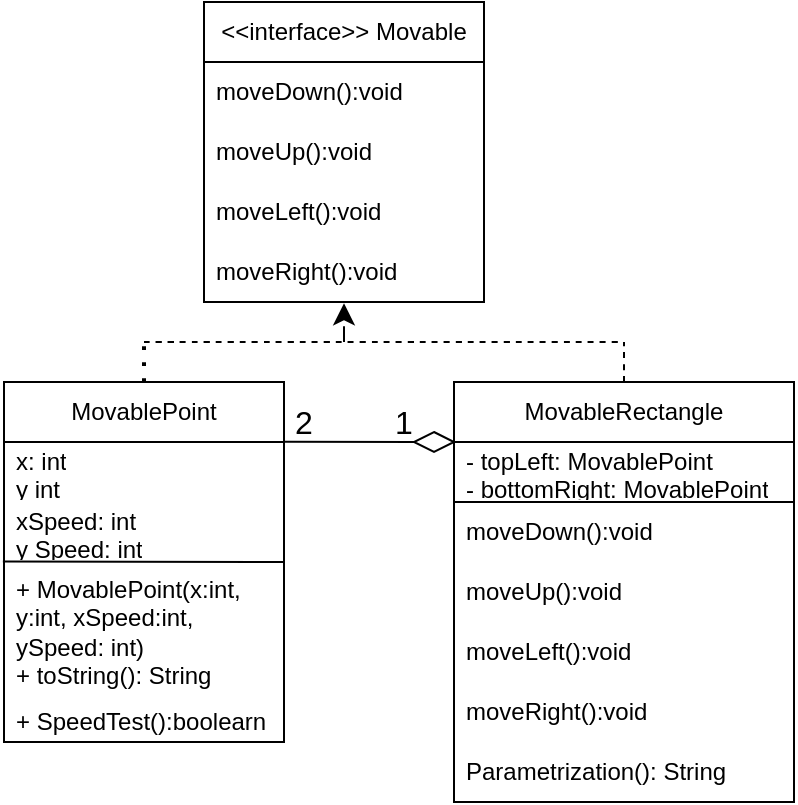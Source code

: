 <mxfile version="24.7.5">
  <diagram name="Страница — 1" id="PnSvG3PCfyADe0glq0MI">
    <mxGraphModel dx="462" dy="278" grid="1" gridSize="10" guides="1" tooltips="1" connect="1" arrows="1" fold="1" page="1" pageScale="1" pageWidth="827" pageHeight="1169" math="0" shadow="0">
      <root>
        <mxCell id="0" />
        <mxCell id="1" parent="0" />
        <mxCell id="5Mw8BBw__NKzY2KjbEvC-3" value="&amp;lt;&amp;lt;interface&amp;gt;&amp;gt; Movable" style="swimlane;fontStyle=0;childLayout=stackLayout;horizontal=1;startSize=30;horizontalStack=0;resizeParent=1;resizeParentMax=0;resizeLast=0;collapsible=1;marginBottom=0;whiteSpace=wrap;html=1;" vertex="1" parent="1">
          <mxGeometry x="180" y="50" width="140" height="150" as="geometry" />
        </mxCell>
        <mxCell id="5Mw8BBw__NKzY2KjbEvC-6" value="moveDown():void" style="text;strokeColor=none;fillColor=none;align=left;verticalAlign=middle;spacingLeft=4;spacingRight=4;overflow=hidden;points=[[0,0.5],[1,0.5]];portConstraint=eastwest;rotatable=0;whiteSpace=wrap;html=1;" vertex="1" parent="5Mw8BBw__NKzY2KjbEvC-3">
          <mxGeometry y="30" width="140" height="30" as="geometry" />
        </mxCell>
        <mxCell id="5Mw8BBw__NKzY2KjbEvC-5" value="moveUp():void" style="text;strokeColor=none;fillColor=none;align=left;verticalAlign=middle;spacingLeft=4;spacingRight=4;overflow=hidden;points=[[0,0.5],[1,0.5]];portConstraint=eastwest;rotatable=0;whiteSpace=wrap;html=1;" vertex="1" parent="5Mw8BBw__NKzY2KjbEvC-3">
          <mxGeometry y="60" width="140" height="30" as="geometry" />
        </mxCell>
        <mxCell id="5Mw8BBw__NKzY2KjbEvC-7" value="moveLeft():void" style="text;strokeColor=none;fillColor=none;align=left;verticalAlign=middle;spacingLeft=4;spacingRight=4;overflow=hidden;points=[[0,0.5],[1,0.5]];portConstraint=eastwest;rotatable=0;whiteSpace=wrap;html=1;" vertex="1" parent="5Mw8BBw__NKzY2KjbEvC-3">
          <mxGeometry y="90" width="140" height="30" as="geometry" />
        </mxCell>
        <mxCell id="5Mw8BBw__NKzY2KjbEvC-8" value="moveRight():void" style="text;strokeColor=none;fillColor=none;align=left;verticalAlign=middle;spacingLeft=4;spacingRight=4;overflow=hidden;points=[[0,0.5],[1,0.5]];portConstraint=eastwest;rotatable=0;whiteSpace=wrap;html=1;" vertex="1" parent="5Mw8BBw__NKzY2KjbEvC-3">
          <mxGeometry y="120" width="140" height="30" as="geometry" />
        </mxCell>
        <mxCell id="5Mw8BBw__NKzY2KjbEvC-10" value="MovableRectangle" style="swimlane;fontStyle=0;childLayout=stackLayout;horizontal=1;startSize=30;horizontalStack=0;resizeParent=1;resizeParentMax=0;resizeLast=0;collapsible=1;marginBottom=0;whiteSpace=wrap;html=1;" vertex="1" parent="1">
          <mxGeometry x="305" y="240" width="170" height="210" as="geometry" />
        </mxCell>
        <mxCell id="5Mw8BBw__NKzY2KjbEvC-11" value="- topLeft: MovablePoint&lt;div&gt;- bottomRight: MovablePoint&lt;/div&gt;" style="text;strokeColor=default;fillColor=none;align=left;verticalAlign=middle;spacingLeft=4;spacingRight=4;overflow=hidden;points=[[0,0.5],[1,0.5]];portConstraint=eastwest;rotatable=0;whiteSpace=wrap;html=1;" vertex="1" parent="5Mw8BBw__NKzY2KjbEvC-10">
          <mxGeometry y="30" width="170" height="30" as="geometry" />
        </mxCell>
        <mxCell id="5Mw8BBw__NKzY2KjbEvC-19" value="moveDown():void" style="text;strokeColor=none;fillColor=none;align=left;verticalAlign=middle;spacingLeft=4;spacingRight=4;overflow=hidden;points=[[0,0.5],[1,0.5]];portConstraint=eastwest;rotatable=0;whiteSpace=wrap;html=1;" vertex="1" parent="5Mw8BBw__NKzY2KjbEvC-10">
          <mxGeometry y="60" width="170" height="30" as="geometry" />
        </mxCell>
        <mxCell id="5Mw8BBw__NKzY2KjbEvC-12" value="moveUp():void" style="text;strokeColor=none;fillColor=none;align=left;verticalAlign=middle;spacingLeft=4;spacingRight=4;overflow=hidden;points=[[0,0.5],[1,0.5]];portConstraint=eastwest;rotatable=0;whiteSpace=wrap;html=1;" vertex="1" parent="5Mw8BBw__NKzY2KjbEvC-10">
          <mxGeometry y="90" width="170" height="30" as="geometry" />
        </mxCell>
        <mxCell id="5Mw8BBw__NKzY2KjbEvC-13" value="moveLeft():void" style="text;strokeColor=none;fillColor=none;align=left;verticalAlign=middle;spacingLeft=4;spacingRight=4;overflow=hidden;points=[[0,0.5],[1,0.5]];portConstraint=eastwest;rotatable=0;whiteSpace=wrap;html=1;" vertex="1" parent="5Mw8BBw__NKzY2KjbEvC-10">
          <mxGeometry y="120" width="170" height="30" as="geometry" />
        </mxCell>
        <mxCell id="5Mw8BBw__NKzY2KjbEvC-18" value="moveRight():void" style="text;strokeColor=none;fillColor=none;align=left;verticalAlign=middle;spacingLeft=4;spacingRight=4;overflow=hidden;points=[[0,0.5],[1,0.5]];portConstraint=eastwest;rotatable=0;whiteSpace=wrap;html=1;" vertex="1" parent="5Mw8BBw__NKzY2KjbEvC-10">
          <mxGeometry y="150" width="170" height="30" as="geometry" />
        </mxCell>
        <mxCell id="5Mw8BBw__NKzY2KjbEvC-33" value="Parametrization(): String" style="text;strokeColor=none;fillColor=none;align=left;verticalAlign=middle;spacingLeft=4;spacingRight=4;overflow=hidden;points=[[0,0.5],[1,0.5]];portConstraint=eastwest;rotatable=0;whiteSpace=wrap;html=1;" vertex="1" parent="5Mw8BBw__NKzY2KjbEvC-10">
          <mxGeometry y="180" width="170" height="30" as="geometry" />
        </mxCell>
        <mxCell id="5Mw8BBw__NKzY2KjbEvC-21" value="MovablePoint" style="swimlane;fontStyle=0;childLayout=stackLayout;horizontal=1;startSize=30;horizontalStack=0;resizeParent=1;resizeParentMax=0;resizeLast=0;collapsible=1;marginBottom=0;whiteSpace=wrap;html=1;" vertex="1" parent="1">
          <mxGeometry x="80" y="240" width="140" height="180" as="geometry" />
        </mxCell>
        <mxCell id="5Mw8BBw__NKzY2KjbEvC-22" value="x: int&lt;div&gt;y int&lt;/div&gt;" style="text;strokeColor=none;fillColor=none;align=left;verticalAlign=middle;spacingLeft=4;spacingRight=4;overflow=hidden;points=[[0,0.5],[1,0.5]];portConstraint=eastwest;rotatable=0;whiteSpace=wrap;html=1;" vertex="1" parent="5Mw8BBw__NKzY2KjbEvC-21">
          <mxGeometry y="30" width="140" height="30" as="geometry" />
        </mxCell>
        <mxCell id="5Mw8BBw__NKzY2KjbEvC-35" value="xSpeed: int&lt;div&gt;y Speed: int&lt;/div&gt;" style="text;strokeColor=none;fillColor=none;align=left;verticalAlign=middle;spacingLeft=4;spacingRight=4;overflow=hidden;points=[[0,0.5],[1,0.5]];portConstraint=eastwest;rotatable=0;whiteSpace=wrap;html=1;" vertex="1" parent="5Mw8BBw__NKzY2KjbEvC-21">
          <mxGeometry y="60" width="140" height="30" as="geometry" />
        </mxCell>
        <mxCell id="5Mw8BBw__NKzY2KjbEvC-36" value="+ MovablePoint(x:int, y:int, xSpeed:int, ySpeed: int)&lt;div&gt;+ toString(): String&lt;/div&gt;" style="text;strokeColor=none;fillColor=none;align=left;verticalAlign=middle;spacingLeft=4;spacingRight=4;overflow=hidden;points=[[0,0.5],[1,0.5]];portConstraint=eastwest;rotatable=0;whiteSpace=wrap;html=1;" vertex="1" parent="5Mw8BBw__NKzY2KjbEvC-21">
          <mxGeometry y="90" width="140" height="70" as="geometry" />
        </mxCell>
        <mxCell id="5Mw8BBw__NKzY2KjbEvC-37" value="" style="endArrow=none;html=1;rounded=0;fontSize=12;startSize=8;endSize=8;curved=1;exitX=-0.004;exitY=0.99;exitDx=0;exitDy=0;exitPerimeter=0;entryX=1.002;entryY=0;entryDx=0;entryDy=0;entryPerimeter=0;" edge="1" parent="5Mw8BBw__NKzY2KjbEvC-21" source="5Mw8BBw__NKzY2KjbEvC-35" target="5Mw8BBw__NKzY2KjbEvC-36">
          <mxGeometry width="50" height="50" relative="1" as="geometry">
            <mxPoint x="240" y="30" as="sourcePoint" />
            <mxPoint x="290" y="-20" as="targetPoint" />
          </mxGeometry>
        </mxCell>
        <mxCell id="5Mw8BBw__NKzY2KjbEvC-39" value="+ SpeedTest():boolearn" style="text;strokeColor=none;fillColor=none;align=left;verticalAlign=middle;spacingLeft=4;spacingRight=4;overflow=hidden;points=[[0,0.5],[1,0.5]];portConstraint=eastwest;rotatable=0;whiteSpace=wrap;html=1;" vertex="1" parent="5Mw8BBw__NKzY2KjbEvC-21">
          <mxGeometry y="160" width="140" height="20" as="geometry" />
        </mxCell>
        <mxCell id="5Mw8BBw__NKzY2KjbEvC-25" value="" style="endArrow=none;html=1;rounded=0;fontSize=12;startSize=8;endSize=8;curved=1;exitX=1.002;exitY=-0.006;exitDx=0;exitDy=0;exitPerimeter=0;" edge="1" parent="1" source="5Mw8BBw__NKzY2KjbEvC-22" target="5Mw8BBw__NKzY2KjbEvC-26">
          <mxGeometry width="50" height="50" relative="1" as="geometry">
            <mxPoint x="220" y="330" as="sourcePoint" />
            <mxPoint x="270" y="270" as="targetPoint" />
          </mxGeometry>
        </mxCell>
        <mxCell id="5Mw8BBw__NKzY2KjbEvC-26" value="" style="rhombus;whiteSpace=wrap;html=1;" vertex="1" parent="1">
          <mxGeometry x="285" y="265" width="20" height="10" as="geometry" />
        </mxCell>
        <mxCell id="5Mw8BBw__NKzY2KjbEvC-27" value="2" style="text;strokeColor=none;fillColor=none;html=1;align=center;verticalAlign=middle;whiteSpace=wrap;rounded=0;fontSize=16;" vertex="1" parent="1">
          <mxGeometry x="200" y="245" width="60" height="30" as="geometry" />
        </mxCell>
        <mxCell id="5Mw8BBw__NKzY2KjbEvC-28" value="1" style="text;strokeColor=none;fillColor=none;html=1;align=center;verticalAlign=middle;whiteSpace=wrap;rounded=0;fontSize=16;" vertex="1" parent="1">
          <mxGeometry x="250" y="245" width="60" height="30" as="geometry" />
        </mxCell>
        <mxCell id="5Mw8BBw__NKzY2KjbEvC-29" value="" style="endArrow=none;dashed=1;html=1;dashPattern=1 3;strokeWidth=2;rounded=0;fontSize=12;startSize=8;endSize=8;curved=1;exitX=0.5;exitY=0;exitDx=0;exitDy=0;" edge="1" parent="1" source="5Mw8BBw__NKzY2KjbEvC-21">
          <mxGeometry width="50" height="50" relative="1" as="geometry">
            <mxPoint x="220" y="240" as="sourcePoint" />
            <mxPoint x="150" y="220" as="targetPoint" />
          </mxGeometry>
        </mxCell>
        <mxCell id="5Mw8BBw__NKzY2KjbEvC-30" value="" style="endArrow=none;dashed=1;html=1;rounded=0;fontSize=12;startSize=8;endSize=8;curved=1;exitX=0.5;exitY=0;exitDx=0;exitDy=0;" edge="1" parent="1" source="5Mw8BBw__NKzY2KjbEvC-10">
          <mxGeometry width="50" height="50" relative="1" as="geometry">
            <mxPoint x="220" y="240" as="sourcePoint" />
            <mxPoint x="390" y="220" as="targetPoint" />
          </mxGeometry>
        </mxCell>
        <mxCell id="5Mw8BBw__NKzY2KjbEvC-31" value="" style="endArrow=none;dashed=1;html=1;rounded=0;fontSize=12;startSize=8;endSize=8;curved=1;" edge="1" parent="1">
          <mxGeometry width="50" height="50" relative="1" as="geometry">
            <mxPoint x="150" y="220" as="sourcePoint" />
            <mxPoint x="390" y="220" as="targetPoint" />
          </mxGeometry>
        </mxCell>
        <mxCell id="5Mw8BBw__NKzY2KjbEvC-32" value="" style="endArrow=classic;html=1;rounded=0;fontSize=12;startSize=8;endSize=8;curved=1;dashed=1;dashPattern=8 8;entryX=0.5;entryY=1.022;entryDx=0;entryDy=0;entryPerimeter=0;" edge="1" parent="1" target="5Mw8BBw__NKzY2KjbEvC-8">
          <mxGeometry width="50" height="50" relative="1" as="geometry">
            <mxPoint x="250" y="220" as="sourcePoint" />
            <mxPoint x="270" y="190" as="targetPoint" />
          </mxGeometry>
        </mxCell>
      </root>
    </mxGraphModel>
  </diagram>
</mxfile>
